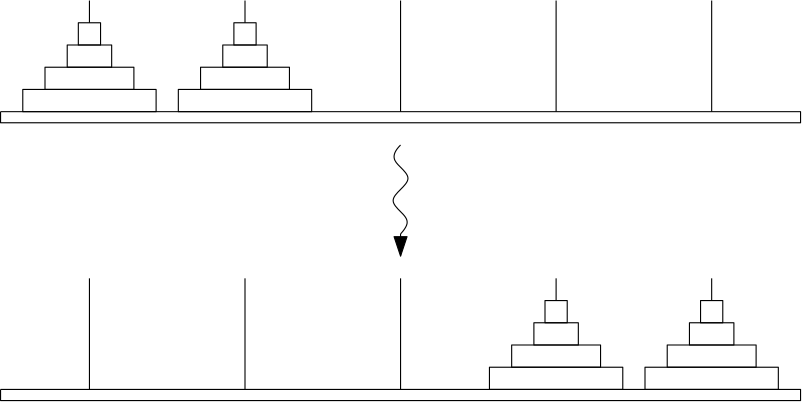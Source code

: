<?xml version="1.0"?>
<!DOCTYPE ipe SYSTEM "ipe.dtd">
<ipe version="70206" creator="Ipe 7.2.7">
<info created="D:20180403135043" modified="D:20180409222344"/>
<ipestyle name="basic">
<symbol name="arrow/arc(spx)">
<path stroke="sym-stroke" fill="sym-stroke" pen="sym-pen">
0 0 m
-1 0.333 l
-1 -0.333 l
h
</path>
</symbol>
<symbol name="arrow/farc(spx)">
<path stroke="sym-stroke" fill="white" pen="sym-pen">
0 0 m
-1 0.333 l
-1 -0.333 l
h
</path>
</symbol>
<symbol name="arrow/ptarc(spx)">
<path stroke="sym-stroke" fill="sym-stroke" pen="sym-pen">
0 0 m
-1 0.333 l
-0.8 0 l
-1 -0.333 l
h
</path>
</symbol>
<symbol name="arrow/fptarc(spx)">
<path stroke="sym-stroke" fill="white" pen="sym-pen">
0 0 m
-1 0.333 l
-0.8 0 l
-1 -0.333 l
h
</path>
</symbol>
<symbol name="mark/circle(sx)" transformations="translations">
<path fill="sym-stroke">
0.6 0 0 0.6 0 0 e
0.4 0 0 0.4 0 0 e
</path>
</symbol>
<symbol name="mark/disk(sx)" transformations="translations">
<path fill="sym-stroke">
0.6 0 0 0.6 0 0 e
</path>
</symbol>
<symbol name="mark/fdisk(sfx)" transformations="translations">
<group>
<path fill="sym-fill">
0.5 0 0 0.5 0 0 e
</path>
<path fill="sym-stroke" fillrule="eofill">
0.6 0 0 0.6 0 0 e
0.4 0 0 0.4 0 0 e
</path>
</group>
</symbol>
<symbol name="mark/box(sx)" transformations="translations">
<path fill="sym-stroke" fillrule="eofill">
-0.6 -0.6 m
0.6 -0.6 l
0.6 0.6 l
-0.6 0.6 l
h
-0.4 -0.4 m
0.4 -0.4 l
0.4 0.4 l
-0.4 0.4 l
h
</path>
</symbol>
<symbol name="mark/square(sx)" transformations="translations">
<path fill="sym-stroke">
-0.6 -0.6 m
0.6 -0.6 l
0.6 0.6 l
-0.6 0.6 l
h
</path>
</symbol>
<symbol name="mark/fsquare(sfx)" transformations="translations">
<group>
<path fill="sym-fill">
-0.5 -0.5 m
0.5 -0.5 l
0.5 0.5 l
-0.5 0.5 l
h
</path>
<path fill="sym-stroke" fillrule="eofill">
-0.6 -0.6 m
0.6 -0.6 l
0.6 0.6 l
-0.6 0.6 l
h
-0.4 -0.4 m
0.4 -0.4 l
0.4 0.4 l
-0.4 0.4 l
h
</path>
</group>
</symbol>
<symbol name="mark/cross(sx)" transformations="translations">
<group>
<path fill="sym-stroke">
-0.43 -0.57 m
0.57 0.43 l
0.43 0.57 l
-0.57 -0.43 l
h
</path>
<path fill="sym-stroke">
-0.43 0.57 m
0.57 -0.43 l
0.43 -0.57 l
-0.57 0.43 l
h
</path>
</group>
</symbol>
<symbol name="arrow/fnormal(spx)">
<path stroke="sym-stroke" fill="white" pen="sym-pen">
0 0 m
-1 0.333 l
-1 -0.333 l
h
</path>
</symbol>
<symbol name="arrow/pointed(spx)">
<path stroke="sym-stroke" fill="sym-stroke" pen="sym-pen">
0 0 m
-1 0.333 l
-0.8 0 l
-1 -0.333 l
h
</path>
</symbol>
<symbol name="arrow/fpointed(spx)">
<path stroke="sym-stroke" fill="white" pen="sym-pen">
0 0 m
-1 0.333 l
-0.8 0 l
-1 -0.333 l
h
</path>
</symbol>
<symbol name="arrow/linear(spx)">
<path stroke="sym-stroke" pen="sym-pen">
-1 0.333 m
0 0 l
-1 -0.333 l
</path>
</symbol>
<symbol name="arrow/fdouble(spx)">
<path stroke="sym-stroke" fill="white" pen="sym-pen">
0 0 m
-1 0.333 l
-1 -0.333 l
h
-1 0 m
-2 0.333 l
-2 -0.333 l
h
</path>
</symbol>
<symbol name="arrow/double(spx)">
<path stroke="sym-stroke" fill="sym-stroke" pen="sym-pen">
0 0 m
-1 0.333 l
-1 -0.333 l
h
-1 0 m
-2 0.333 l
-2 -0.333 l
h
</path>
</symbol>
<pen name="heavier" value="0.8"/>
<pen name="fat" value="1.2"/>
<pen name="ultrafat" value="2"/>
<symbolsize name="large" value="5"/>
<symbolsize name="small" value="2"/>
<symbolsize name="tiny" value="1.1"/>
<arrowsize name="large" value="10"/>
<arrowsize name="small" value="5"/>
<arrowsize name="tiny" value="3"/>
<color name="red" value="1 0 0"/>
<color name="green" value="0 1 0"/>
<color name="blue" value="0 0 1"/>
<color name="yellow" value="1 1 0"/>
<color name="orange" value="1 0.647 0"/>
<color name="gold" value="1 0.843 0"/>
<color name="purple" value="0.627 0.125 0.941"/>
<color name="gray" value="0.745"/>
<color name="brown" value="0.647 0.165 0.165"/>
<color name="navy" value="0 0 0.502"/>
<color name="pink" value="1 0.753 0.796"/>
<color name="seagreen" value="0.18 0.545 0.341"/>
<color name="turquoise" value="0.251 0.878 0.816"/>
<color name="violet" value="0.933 0.51 0.933"/>
<color name="darkblue" value="0 0 0.545"/>
<color name="darkcyan" value="0 0.545 0.545"/>
<color name="darkgray" value="0.663"/>
<color name="darkgreen" value="0 0.392 0"/>
<color name="darkmagenta" value="0.545 0 0.545"/>
<color name="darkorange" value="1 0.549 0"/>
<color name="darkred" value="0.545 0 0"/>
<color name="lightblue" value="0.678 0.847 0.902"/>
<color name="lightcyan" value="0.878 1 1"/>
<color name="lightgray" value="0.827"/>
<color name="lightgreen" value="0.565 0.933 0.565"/>
<color name="lightyellow" value="1 1 0.878"/>
<dashstyle name="dashed" value="[4] 0"/>
<dashstyle name="dotted" value="[1 3] 0"/>
<dashstyle name="dash dotted" value="[4 2 1 2] 0"/>
<dashstyle name="dash dot dotted" value="[4 2 1 2 1 2] 0"/>
<textsize name="large" value="\large"/>
<textsize name="Large" value="\Large"/>
<textsize name="LARGE" value="\LARGE"/>
<textsize name="huge" value="\huge"/>
<textsize name="Huge" value="\Huge"/>
<textsize name="small" value="\small"/>
<textsize name="footnote" value="\footnotesize"/>
<textsize name="tiny" value="\tiny"/>
<textstyle name="center" begin="\begin{center}" end="\end{center}"/>
<textstyle name="itemize" begin="\begin{itemize}" end="\end{itemize}"/>
<textstyle name="item" begin="\begin{itemize}\item{}" end="\end{itemize}"/>
<gridsize name="4 pts" value="4"/>
<gridsize name="8 pts (~3 mm)" value="8"/>
<gridsize name="16 pts (~6 mm)" value="16"/>
<gridsize name="32 pts (~12 mm)" value="32"/>
<gridsize name="10 pts (~3.5 mm)" value="10"/>
<gridsize name="20 pts (~7 mm)" value="20"/>
<gridsize name="14 pts (~5 mm)" value="14"/>
<gridsize name="28 pts (~10 mm)" value="28"/>
<gridsize name="56 pts (~20 mm)" value="56"/>
<anglesize name="90 deg" value="90"/>
<anglesize name="60 deg" value="60"/>
<anglesize name="45 deg" value="45"/>
<anglesize name="30 deg" value="30"/>
<anglesize name="22.5 deg" value="22.5"/>
<opacity name="10%" value="0.1"/>
<opacity name="30%" value="0.3"/>
<opacity name="50%" value="0.5"/>
<opacity name="75%" value="0.75"/>
<tiling name="falling" angle="-60" step="4" width="1"/>
<tiling name="rising" angle="30" step="4" width="1"/>
</ipestyle>
<page>
<layer name="alpha"/>
<view layers="alpha" active="alpha"/>
<path layer="alpha" stroke="black">
80 688 m
368 688 l
368 684 l
80 684 l
80 688 l
80 688 l
</path>
<path matrix="1 0 0 1 0 8" stroke="black">
96 688 m
96 696 l
128 696 l
128 688 l
h
</path>
<path matrix="1 0 0 1 0 8" stroke="black">
104 696 m
104 704 l
120 704 l
120 696 l
h
</path>
<path matrix="1 0 0 1 0 8" stroke="black">
108 704 m
108 712 l
116 712 l
116 704 l
h
</path>
<path matrix="1 0 0 1 0 -20" stroke="black">
88 716 m
88 708 l
136 708 l
136 716 l
h
</path>
<path matrix="1 0 0 1 56 8" stroke="black">
96 688 m
96 696 l
128 696 l
128 688 l
h
</path>
<path matrix="1 0 0 1 56 8" stroke="black">
104 696 m
104 704 l
120 704 l
120 696 l
h
</path>
<path matrix="1 0 0 1 56 8" stroke="black">
108 704 m
108 712 l
116 712 l
116 704 l
h
</path>
<path matrix="1 0 0 1 56 -20" stroke="black">
88 716 m
88 708 l
136 708 l
136 716 l
h
</path>
<path stroke="black">
112 728 m
112 720 l
112 720 l
</path>
<path stroke="black">
168 728 m
168 720 l
</path>
<path stroke="black">
224 728 m
224 688 l
224 688 l
</path>
<path stroke="black">
280 728 m
280 688 l
280 688 l
</path>
<path stroke="black">
336 728 m
336 688 l
336 688 l
</path>
<path matrix="1 0 0 1 0 -100" stroke="black">
80 688 m
368 688 l
368 684 l
80 684 l
80 688 l
80 688 l
</path>
<path matrix="1 0 0 1 168 -92" stroke="black">
96 688 m
96 696 l
128 696 l
128 688 l
h
</path>
<path matrix="1 0 0 1 168 -92" stroke="black">
104 696 m
104 704 l
120 704 l
120 696 l
h
</path>
<path matrix="1 0 0 1 168 -92" stroke="black">
108 704 m
108 712 l
116 712 l
116 704 l
h
</path>
<path matrix="1 0 0 1 168 -120" stroke="black">
88 716 m
88 708 l
136 708 l
136 716 l
h
</path>
<path matrix="1 0 0 1 224 -92" stroke="black">
96 688 m
96 696 l
128 696 l
128 688 l
h
</path>
<path matrix="1 0 0 1 224 -92" stroke="black">
104 696 m
104 704 l
120 704 l
120 696 l
h
</path>
<path matrix="1 0 0 1 224 -92" stroke="black">
108 704 m
108 712 l
116 712 l
116 704 l
h
</path>
<path matrix="1 0 0 1 224 -120" stroke="black">
88 716 m
88 708 l
136 708 l
136 716 l
h
</path>
<path matrix="1 0 0 1 168 -100" stroke="black">
112 728 m
112 720 l
112 720 l
</path>
<path matrix="1 0 0 1 168 -100" stroke="black">
168 728 m
168 720 l
</path>
<path matrix="1 0 0 1 0 -100" stroke="black">
224 728 m
224 688 l
224 688 l
</path>
<path matrix="1 0 0 1 -168 -100" stroke="black">
280 728 m
280 688 l
280 688 l
</path>
<path matrix="1 0 0 1 -168 -100" stroke="black">
336 728 m
336 688 l
336 688 l
</path>
<path stroke="black">
224 676 m
220 672
224 668
228 664
224 660
220 656
224 652
228 648
224 644
224 644 c
</path>
<path stroke="black" arrow="normal/normal">
224 644 m
224 636 l
</path>
</page>
</ipe>
